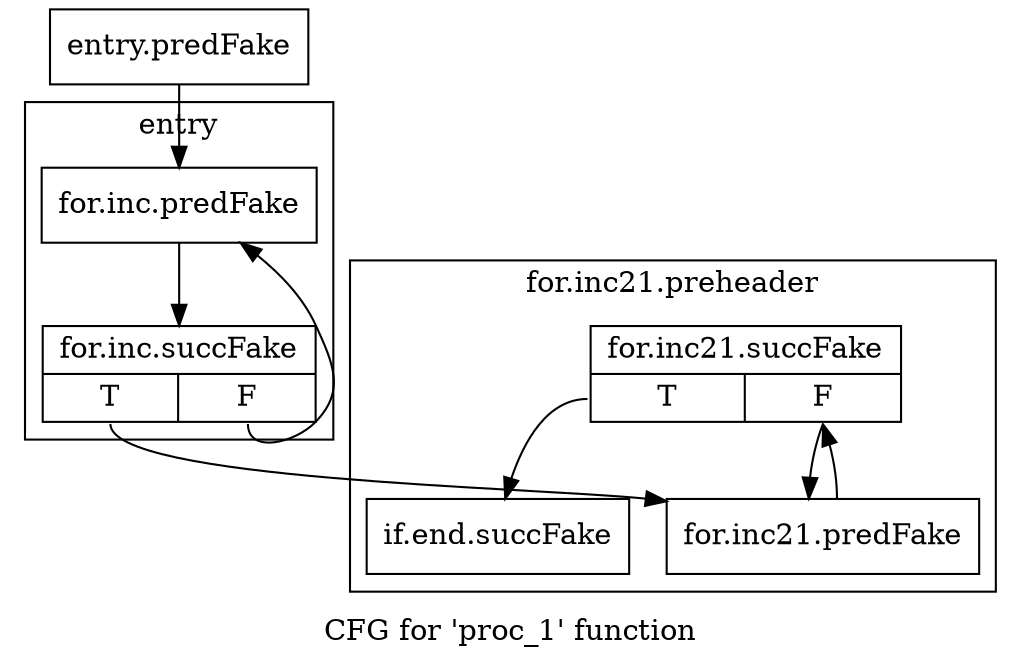 digraph "CFG for 'proc_1' function" {
	label="CFG for 'proc_1' function";

	Node0x4609ad0 [shape=record,filename="",linenumber="",label="{entry.predFake}"];
	Node0x4609ad0 -> Node0x460e410[ callList="" memoryops="" filename=""];
	Node0x469f810 [shape=record,filename="",linenumber="",label="{if.end.succFake}"];
subgraph cluster_0 {
	label="for.inc21.preheader";
	tripcount="0";

	Node0x460f6f0 [shape=record,filename="",linenumber="",label="{for.inc21.predFake}"];
	Node0x460f6f0 -> Node0x4694f40[ callList="" memoryops="" filename=""];
	Node0x4694f40 [shape=record,filename="",linenumber="",label="{for.inc21.succFake|{<s0>T|<s1>F}}"];
	Node0x4694f40:s0 -> Node0x469f810[ callList="" memoryops="" filename=""];
	Node0x4694f40:s1 -> Node0x460f6f0[ callList="" memoryops="" filename=""];
}
subgraph cluster_1 {
	label="entry";
	tripcount="0";

	Node0x460e410 [shape=record,filename="",linenumber="",label="{for.inc.predFake}"];
	Node0x460e410 -> Node0x46a0450[ callList="" memoryops="" filename=""];
	Node0x46a0450 [shape=record,filename="",linenumber="",label="{for.inc.succFake|{<s0>T|<s1>F}}"];
	Node0x46a0450:s0 -> Node0x460f6f0[ callList="" memoryops="" filename=""];
	Node0x46a0450:s1 -> Node0x460e410[ callList="" memoryops="" filename=""];
}
}
